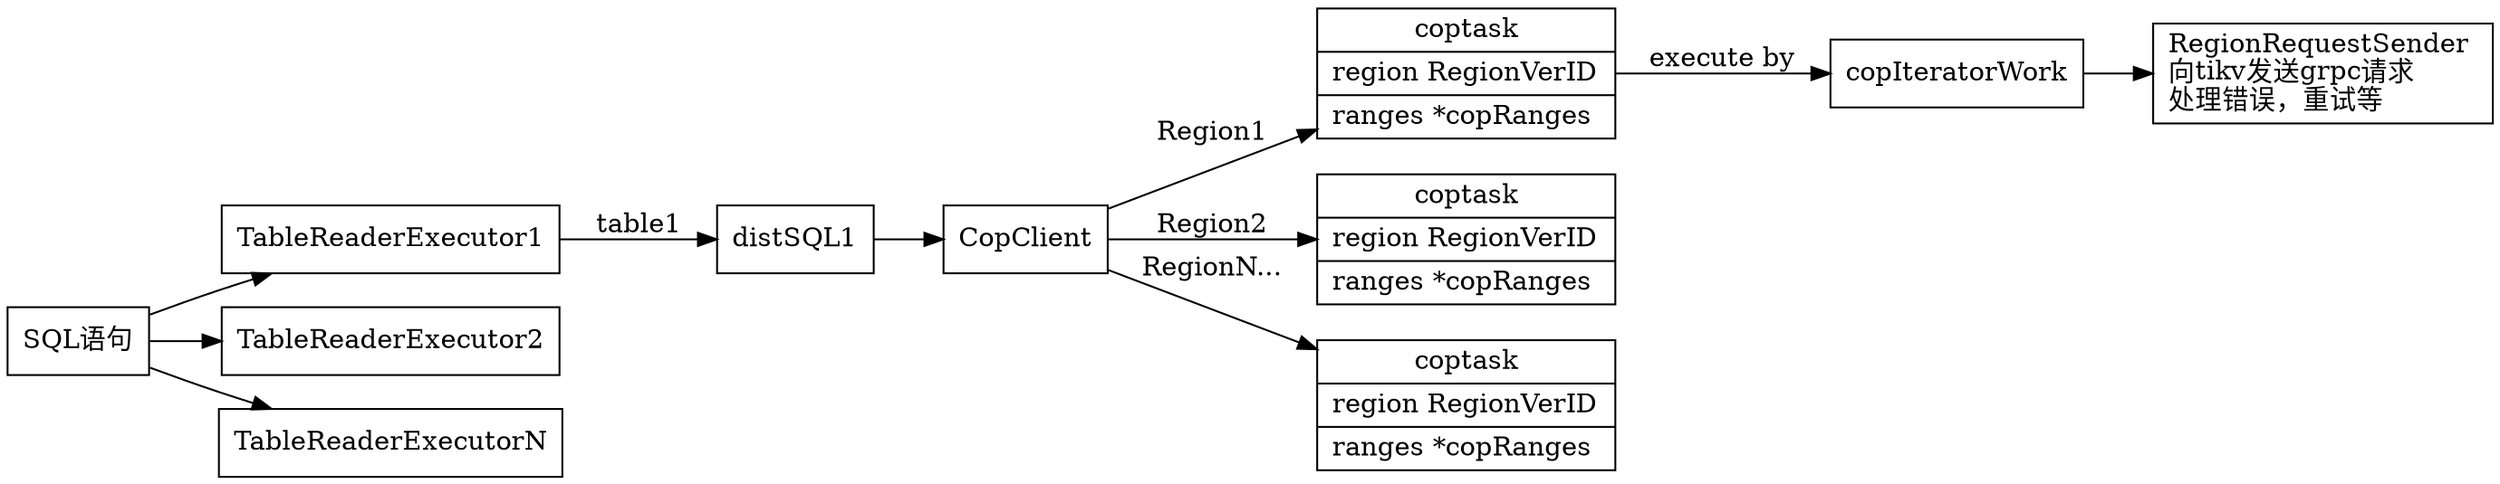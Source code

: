 digraph sql_distsql_coptask {
  node[shape=box;];
  newrank=true;
  rankdir=LR;
  SQL[label="SQL语句"];
  copTask1[
    shape="record";
    label="{{
      coptask|
      region RegionVerID\l|
      ranges *copRanges \l
    }}";
  ];

  copTask2[
    shape="record";
    label="{{
      coptask|
      region RegionVerID\l|
      ranges *copRanges \l
    }}";
  ];

  copTaskN[
    shape="record";
    label="{{
      coptask|
      region RegionVerID\l|
      ranges *copRanges \l
    }}";
  ];
  RegionRequestSender[label="RegionRequestSender \l向tikv发送grpc请求\l处理错误，重试等\l"];

  SQL -> TableReaderExecutor1;
  SQL -> TableReaderExecutor2;
  SQL -> TableReaderExecutorN;
  TableReaderExecutor1 -> distSQL1[label="table1"];

  distSQL1 -> CopClient;
  CopClient -> copTask1[label="Region1"];
  CopClient -> copTask2[label="Region2"];
  CopClient -> copTaskN[label="RegionN..."];
  copTask1 -> copIteratorWork[label="execute by"];
  copIteratorWork -> RegionRequestSender;
}
